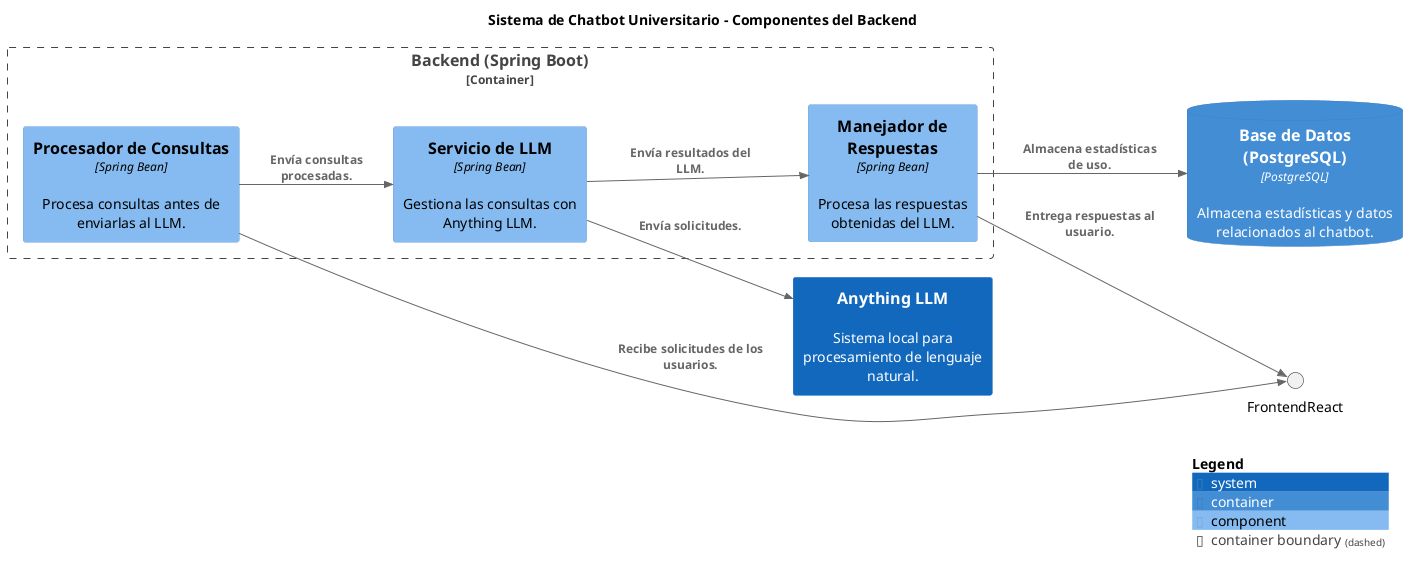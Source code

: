 @startuml Diagrama C3
set separator none
title Sistema de Chatbot Universitario - Componentes del Backend

left to right direction

!include <C4/C4>
!include <C4/C4_Container>
!include <C4/C4_Component>

Container_Boundary("BackendSpringBoot_boundary", "Backend (Spring Boot)") {
  Component(LLMService, "Servicio de LLM", $techn="Spring Bean", $descr="Gestiona las consultas con Anything LLM.")
  Component(QueryProcessor, "Procesador de Consultas", $techn="Spring Bean", $descr="Procesa consultas antes de enviarlas al LLM.")
  Component(ResponseHandler, "Manejador de Respuestas", $techn="Spring Bean", $descr="Procesa las respuestas obtenidas del LLM.")
}

System(AnythingLLM, "Anything LLM", $descr="Sistema local para procesamiento de lenguaje natural.")
ContainerDb(BaseDeDatos, "Base de Datos (PostgreSQL)", $techn="PostgreSQL", $descr="Almacena estadísticas y datos relacionados al chatbot.")

Rel(QueryProcessor, FrontendReact, "Recibe solicitudes de los usuarios.")
Rel(QueryProcessor, LLMService, "Envía consultas procesadas.")
Rel(LLMService, AnythingLLM, "Envía solicitudes.")
Rel(LLMService, ResponseHandler, "Envía resultados del LLM.")
Rel(ResponseHandler, BaseDeDatos, "Almacena estadísticas de uso.")
Rel(ResponseHandler, FrontendReact, "Entrega respuestas al usuario.")

SHOW_LEGEND(true)
@enduml
